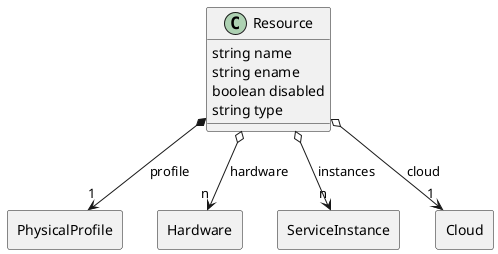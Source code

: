 @startuml

class "Resource" as Model {
 string name
 string ename
 boolean disabled
 string type

 
}

rectangle "PhysicalProfile" as PhysicalProfile {
}

Model *--> "1" PhysicalProfile : profile


rectangle "Hardware" as Hardware {
}

Model o--> "n" Hardware : hardware


rectangle "ServiceInstance" as ServiceInstance {
}

Model o--> "n" ServiceInstance : instances


rectangle "Cloud" as Cloud {
}

Model o--> "1" Cloud : cloud




@enduml
